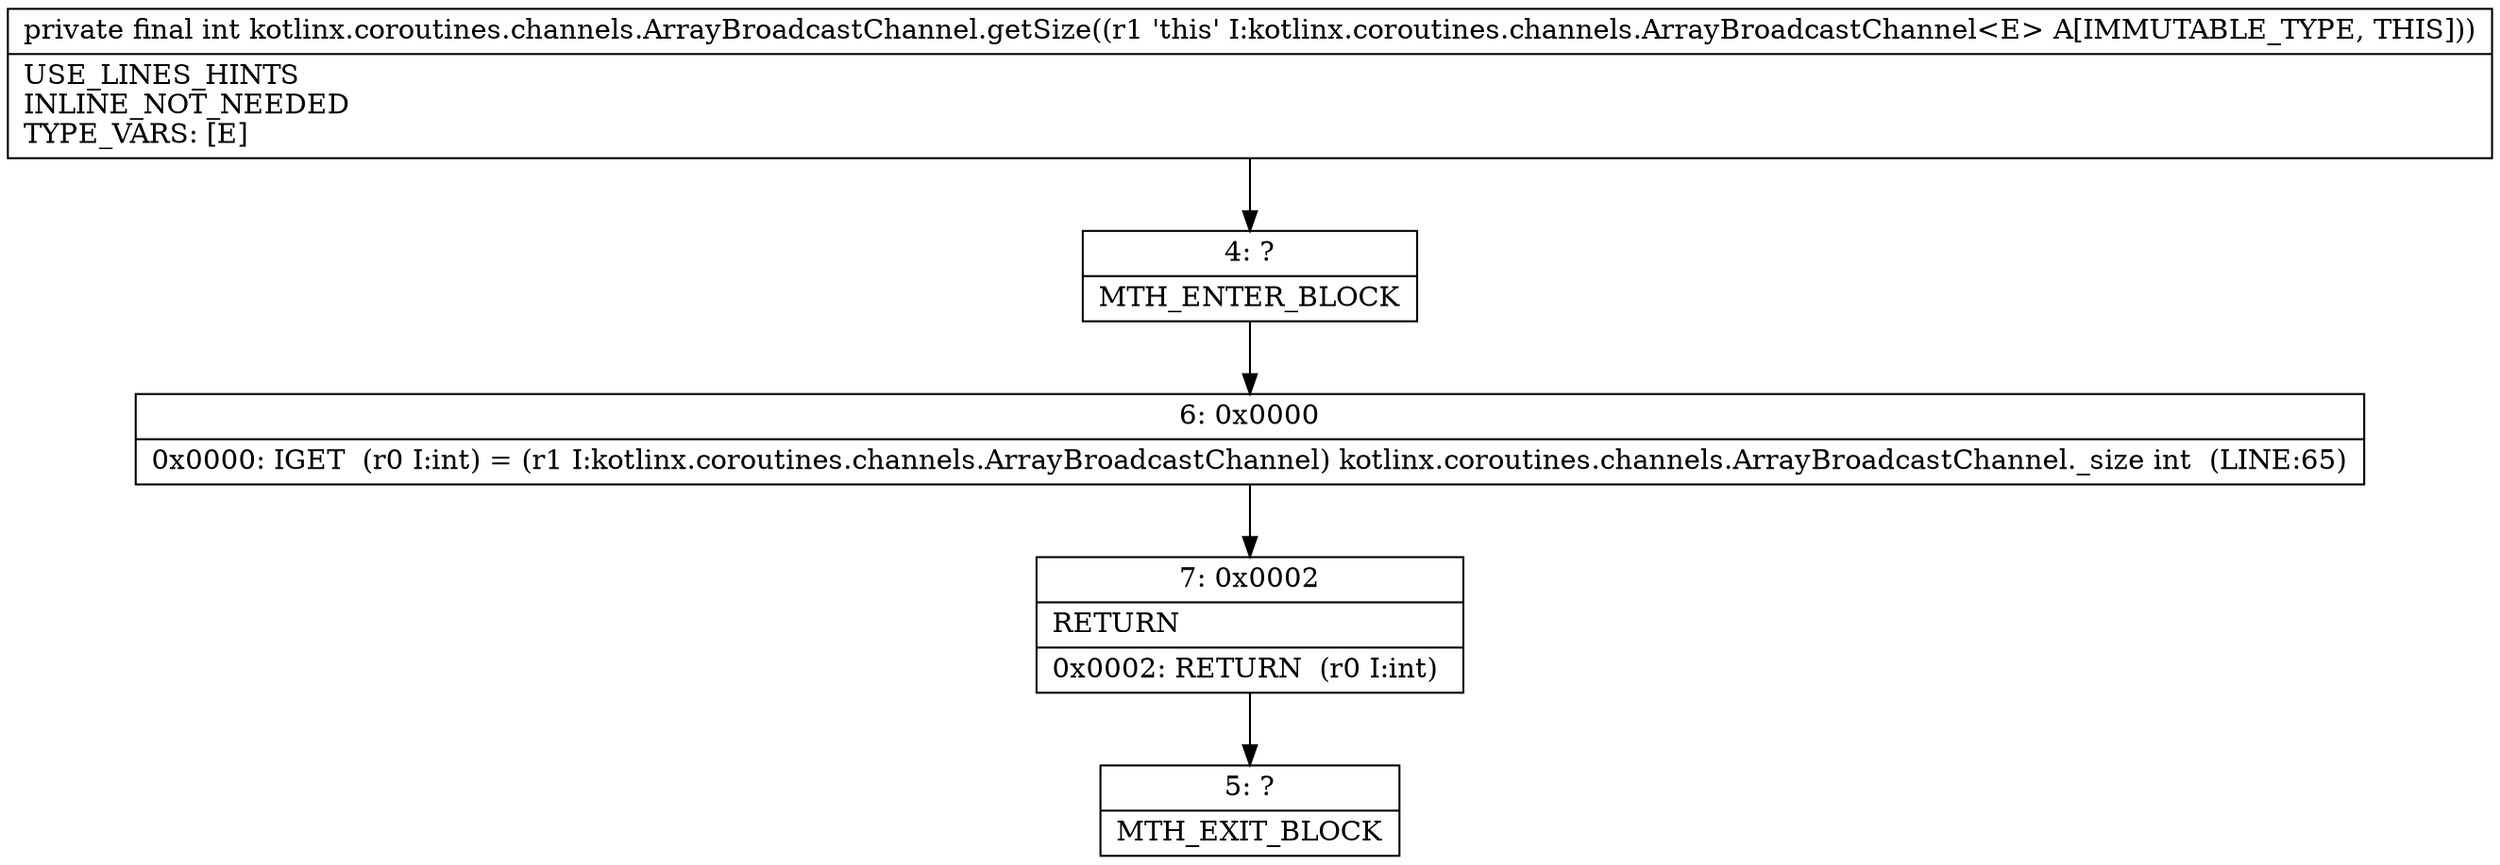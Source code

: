 digraph "CFG forkotlinx.coroutines.channels.ArrayBroadcastChannel.getSize()I" {
Node_4 [shape=record,label="{4\:\ ?|MTH_ENTER_BLOCK\l}"];
Node_6 [shape=record,label="{6\:\ 0x0000|0x0000: IGET  (r0 I:int) = (r1 I:kotlinx.coroutines.channels.ArrayBroadcastChannel) kotlinx.coroutines.channels.ArrayBroadcastChannel._size int  (LINE:65)\l}"];
Node_7 [shape=record,label="{7\:\ 0x0002|RETURN\l|0x0002: RETURN  (r0 I:int) \l}"];
Node_5 [shape=record,label="{5\:\ ?|MTH_EXIT_BLOCK\l}"];
MethodNode[shape=record,label="{private final int kotlinx.coroutines.channels.ArrayBroadcastChannel.getSize((r1 'this' I:kotlinx.coroutines.channels.ArrayBroadcastChannel\<E\> A[IMMUTABLE_TYPE, THIS]))  | USE_LINES_HINTS\lINLINE_NOT_NEEDED\lTYPE_VARS: [E]\l}"];
MethodNode -> Node_4;Node_4 -> Node_6;
Node_6 -> Node_7;
Node_7 -> Node_5;
}

